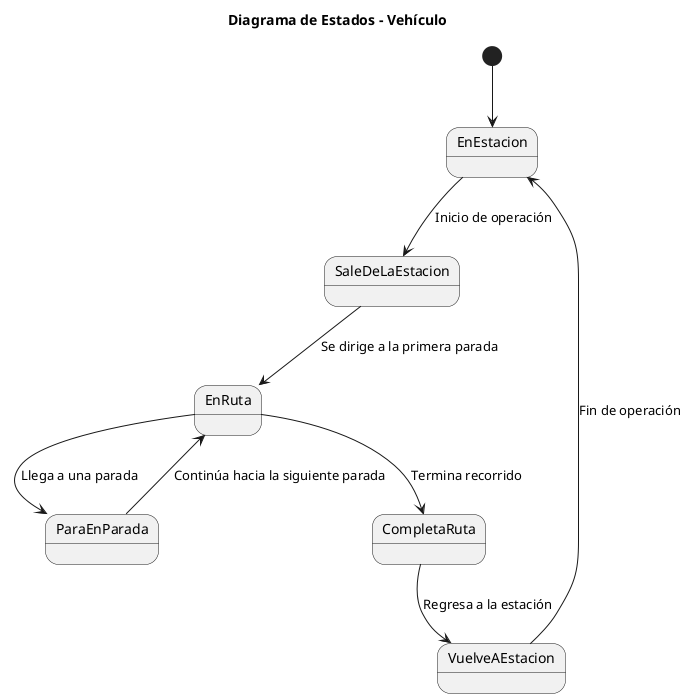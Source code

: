 @startuml
title Diagrama de Estados - Vehículo

[*] --> EnEstacion
EnEstacion --> SaleDeLaEstacion : Inicio de operación
SaleDeLaEstacion --> EnRuta : Se dirige a la primera parada
EnRuta --> ParaEnParada : Llega a una parada
ParaEnParada --> EnRuta : Continúa hacia la siguiente parada
EnRuta --> CompletaRuta : Termina recorrido
CompletaRuta --> VuelveAEstacion : Regresa a la estación
VuelveAEstacion --> EnEstacion : Fin de operación

@enduml
